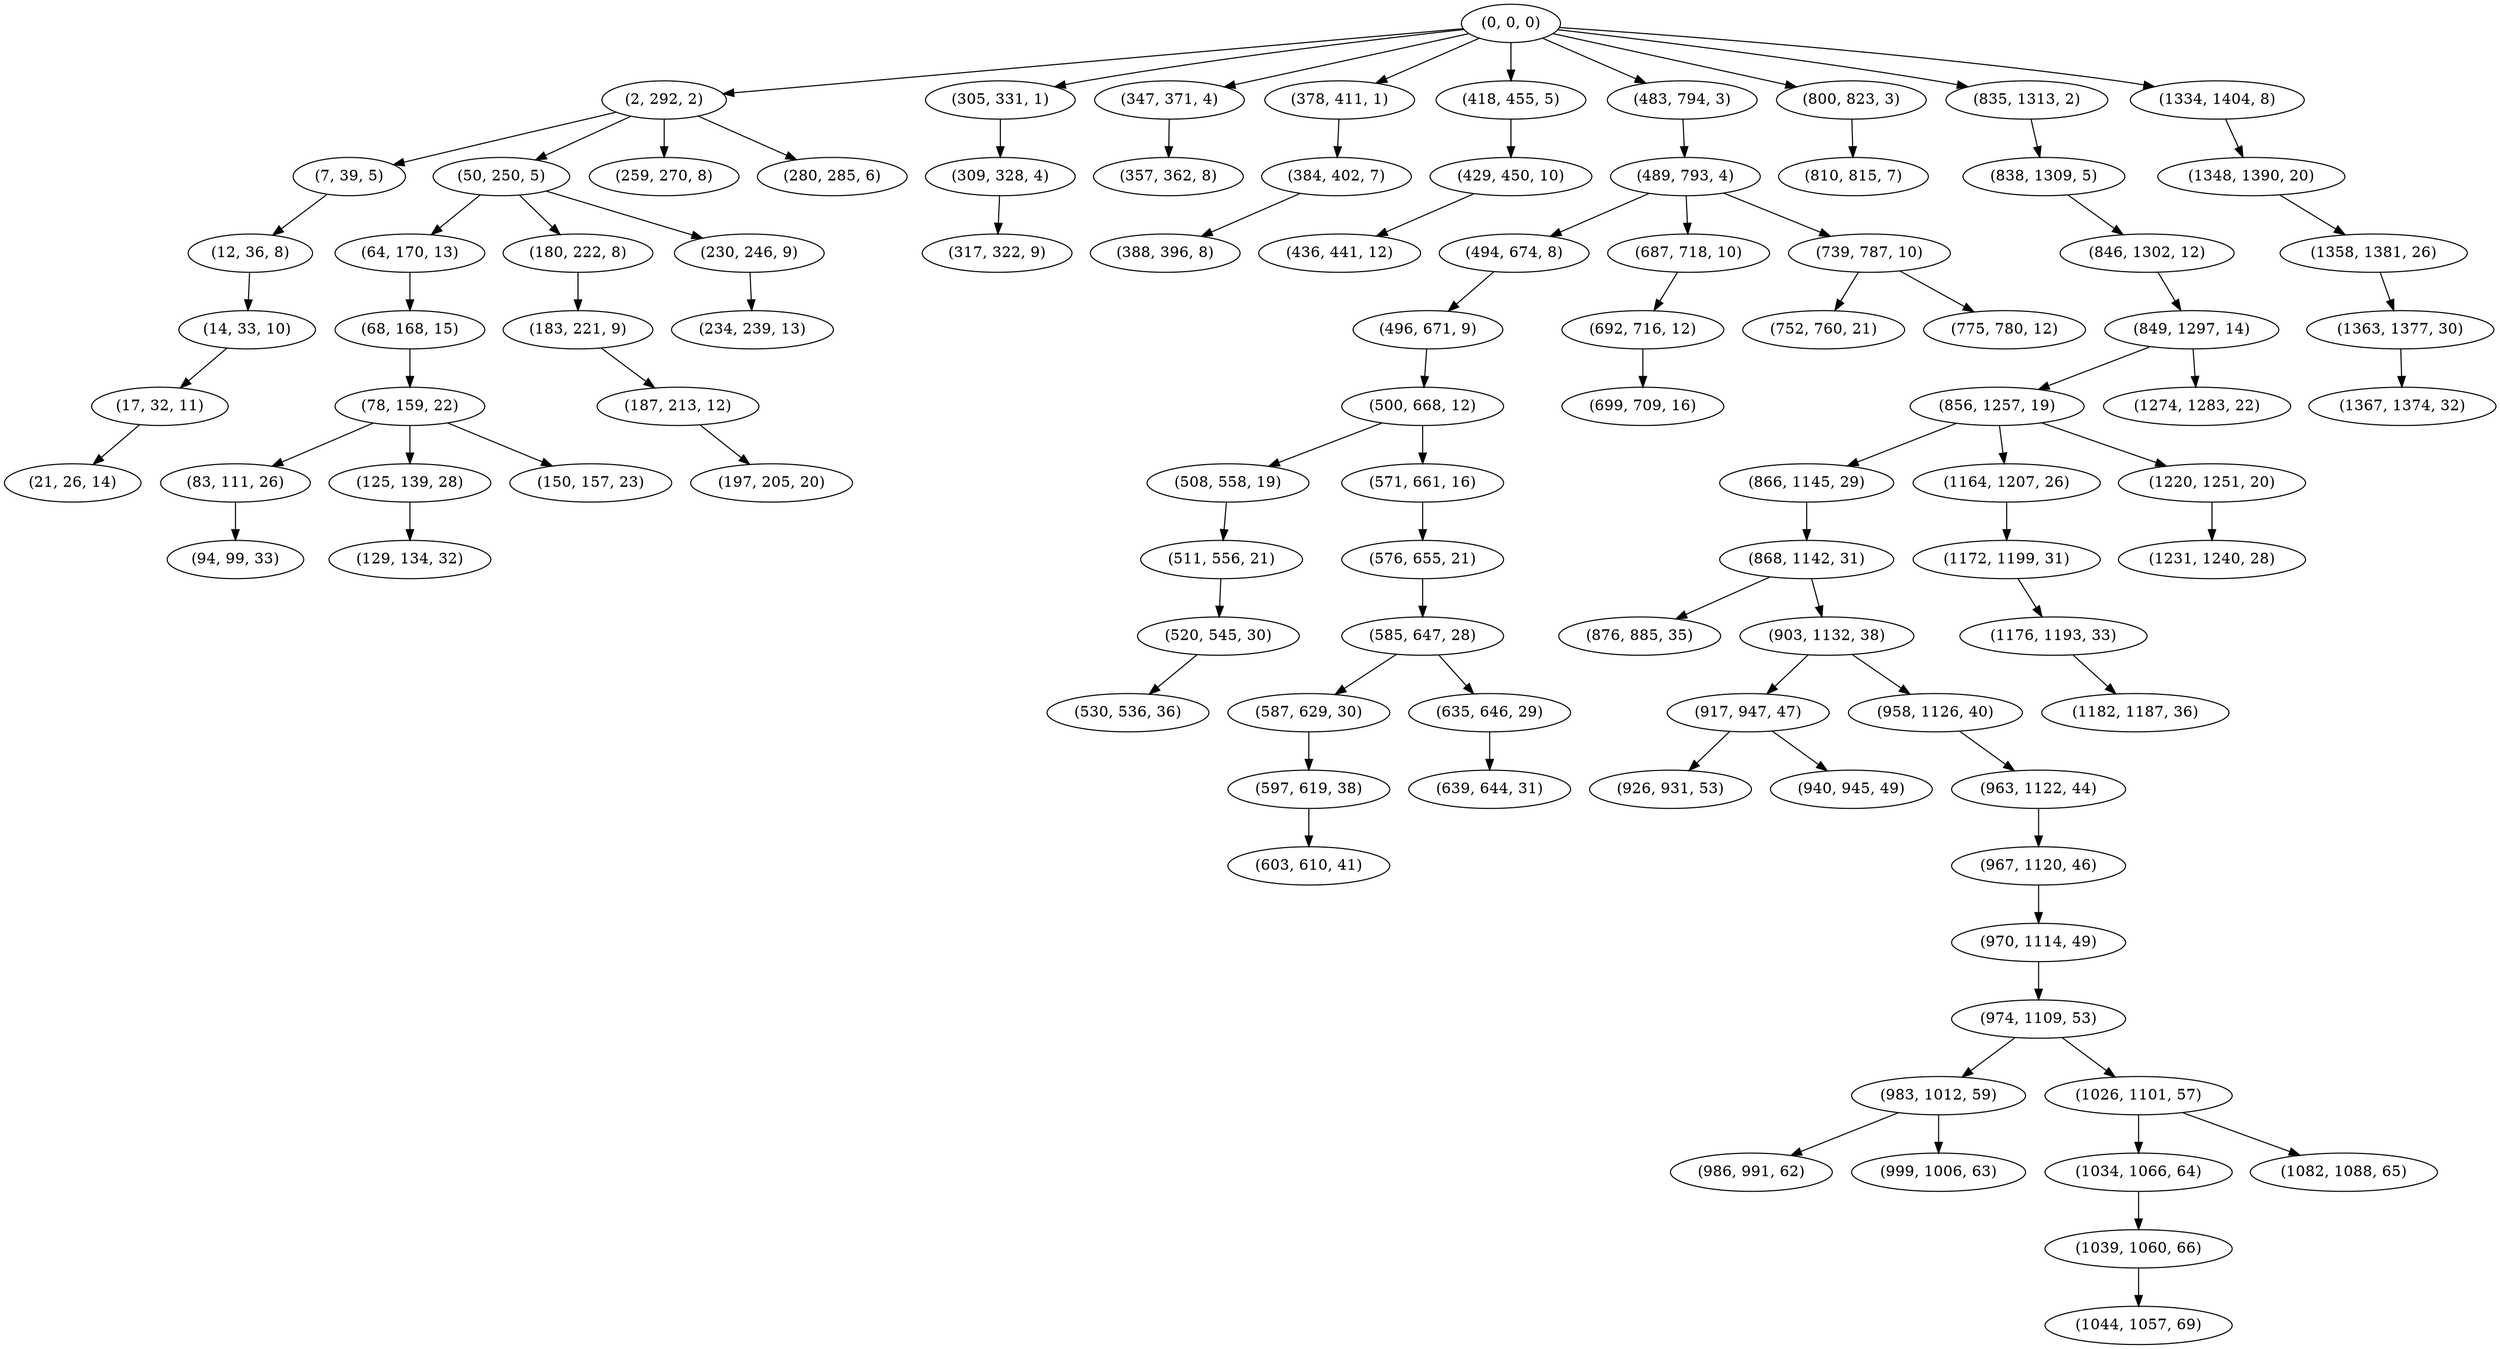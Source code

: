 digraph tree {
    "(0, 0, 0)";
    "(2, 292, 2)";
    "(7, 39, 5)";
    "(12, 36, 8)";
    "(14, 33, 10)";
    "(17, 32, 11)";
    "(21, 26, 14)";
    "(50, 250, 5)";
    "(64, 170, 13)";
    "(68, 168, 15)";
    "(78, 159, 22)";
    "(83, 111, 26)";
    "(94, 99, 33)";
    "(125, 139, 28)";
    "(129, 134, 32)";
    "(150, 157, 23)";
    "(180, 222, 8)";
    "(183, 221, 9)";
    "(187, 213, 12)";
    "(197, 205, 20)";
    "(230, 246, 9)";
    "(234, 239, 13)";
    "(259, 270, 8)";
    "(280, 285, 6)";
    "(305, 331, 1)";
    "(309, 328, 4)";
    "(317, 322, 9)";
    "(347, 371, 4)";
    "(357, 362, 8)";
    "(378, 411, 1)";
    "(384, 402, 7)";
    "(388, 396, 8)";
    "(418, 455, 5)";
    "(429, 450, 10)";
    "(436, 441, 12)";
    "(483, 794, 3)";
    "(489, 793, 4)";
    "(494, 674, 8)";
    "(496, 671, 9)";
    "(500, 668, 12)";
    "(508, 558, 19)";
    "(511, 556, 21)";
    "(520, 545, 30)";
    "(530, 536, 36)";
    "(571, 661, 16)";
    "(576, 655, 21)";
    "(585, 647, 28)";
    "(587, 629, 30)";
    "(597, 619, 38)";
    "(603, 610, 41)";
    "(635, 646, 29)";
    "(639, 644, 31)";
    "(687, 718, 10)";
    "(692, 716, 12)";
    "(699, 709, 16)";
    "(739, 787, 10)";
    "(752, 760, 21)";
    "(775, 780, 12)";
    "(800, 823, 3)";
    "(810, 815, 7)";
    "(835, 1313, 2)";
    "(838, 1309, 5)";
    "(846, 1302, 12)";
    "(849, 1297, 14)";
    "(856, 1257, 19)";
    "(866, 1145, 29)";
    "(868, 1142, 31)";
    "(876, 885, 35)";
    "(903, 1132, 38)";
    "(917, 947, 47)";
    "(926, 931, 53)";
    "(940, 945, 49)";
    "(958, 1126, 40)";
    "(963, 1122, 44)";
    "(967, 1120, 46)";
    "(970, 1114, 49)";
    "(974, 1109, 53)";
    "(983, 1012, 59)";
    "(986, 991, 62)";
    "(999, 1006, 63)";
    "(1026, 1101, 57)";
    "(1034, 1066, 64)";
    "(1039, 1060, 66)";
    "(1044, 1057, 69)";
    "(1082, 1088, 65)";
    "(1164, 1207, 26)";
    "(1172, 1199, 31)";
    "(1176, 1193, 33)";
    "(1182, 1187, 36)";
    "(1220, 1251, 20)";
    "(1231, 1240, 28)";
    "(1274, 1283, 22)";
    "(1334, 1404, 8)";
    "(1348, 1390, 20)";
    "(1358, 1381, 26)";
    "(1363, 1377, 30)";
    "(1367, 1374, 32)";
    "(0, 0, 0)" -> "(2, 292, 2)";
    "(0, 0, 0)" -> "(305, 331, 1)";
    "(0, 0, 0)" -> "(347, 371, 4)";
    "(0, 0, 0)" -> "(378, 411, 1)";
    "(0, 0, 0)" -> "(418, 455, 5)";
    "(0, 0, 0)" -> "(483, 794, 3)";
    "(0, 0, 0)" -> "(800, 823, 3)";
    "(0, 0, 0)" -> "(835, 1313, 2)";
    "(0, 0, 0)" -> "(1334, 1404, 8)";
    "(2, 292, 2)" -> "(7, 39, 5)";
    "(2, 292, 2)" -> "(50, 250, 5)";
    "(2, 292, 2)" -> "(259, 270, 8)";
    "(2, 292, 2)" -> "(280, 285, 6)";
    "(7, 39, 5)" -> "(12, 36, 8)";
    "(12, 36, 8)" -> "(14, 33, 10)";
    "(14, 33, 10)" -> "(17, 32, 11)";
    "(17, 32, 11)" -> "(21, 26, 14)";
    "(50, 250, 5)" -> "(64, 170, 13)";
    "(50, 250, 5)" -> "(180, 222, 8)";
    "(50, 250, 5)" -> "(230, 246, 9)";
    "(64, 170, 13)" -> "(68, 168, 15)";
    "(68, 168, 15)" -> "(78, 159, 22)";
    "(78, 159, 22)" -> "(83, 111, 26)";
    "(78, 159, 22)" -> "(125, 139, 28)";
    "(78, 159, 22)" -> "(150, 157, 23)";
    "(83, 111, 26)" -> "(94, 99, 33)";
    "(125, 139, 28)" -> "(129, 134, 32)";
    "(180, 222, 8)" -> "(183, 221, 9)";
    "(183, 221, 9)" -> "(187, 213, 12)";
    "(187, 213, 12)" -> "(197, 205, 20)";
    "(230, 246, 9)" -> "(234, 239, 13)";
    "(305, 331, 1)" -> "(309, 328, 4)";
    "(309, 328, 4)" -> "(317, 322, 9)";
    "(347, 371, 4)" -> "(357, 362, 8)";
    "(378, 411, 1)" -> "(384, 402, 7)";
    "(384, 402, 7)" -> "(388, 396, 8)";
    "(418, 455, 5)" -> "(429, 450, 10)";
    "(429, 450, 10)" -> "(436, 441, 12)";
    "(483, 794, 3)" -> "(489, 793, 4)";
    "(489, 793, 4)" -> "(494, 674, 8)";
    "(489, 793, 4)" -> "(687, 718, 10)";
    "(489, 793, 4)" -> "(739, 787, 10)";
    "(494, 674, 8)" -> "(496, 671, 9)";
    "(496, 671, 9)" -> "(500, 668, 12)";
    "(500, 668, 12)" -> "(508, 558, 19)";
    "(500, 668, 12)" -> "(571, 661, 16)";
    "(508, 558, 19)" -> "(511, 556, 21)";
    "(511, 556, 21)" -> "(520, 545, 30)";
    "(520, 545, 30)" -> "(530, 536, 36)";
    "(571, 661, 16)" -> "(576, 655, 21)";
    "(576, 655, 21)" -> "(585, 647, 28)";
    "(585, 647, 28)" -> "(587, 629, 30)";
    "(585, 647, 28)" -> "(635, 646, 29)";
    "(587, 629, 30)" -> "(597, 619, 38)";
    "(597, 619, 38)" -> "(603, 610, 41)";
    "(635, 646, 29)" -> "(639, 644, 31)";
    "(687, 718, 10)" -> "(692, 716, 12)";
    "(692, 716, 12)" -> "(699, 709, 16)";
    "(739, 787, 10)" -> "(752, 760, 21)";
    "(739, 787, 10)" -> "(775, 780, 12)";
    "(800, 823, 3)" -> "(810, 815, 7)";
    "(835, 1313, 2)" -> "(838, 1309, 5)";
    "(838, 1309, 5)" -> "(846, 1302, 12)";
    "(846, 1302, 12)" -> "(849, 1297, 14)";
    "(849, 1297, 14)" -> "(856, 1257, 19)";
    "(849, 1297, 14)" -> "(1274, 1283, 22)";
    "(856, 1257, 19)" -> "(866, 1145, 29)";
    "(856, 1257, 19)" -> "(1164, 1207, 26)";
    "(856, 1257, 19)" -> "(1220, 1251, 20)";
    "(866, 1145, 29)" -> "(868, 1142, 31)";
    "(868, 1142, 31)" -> "(876, 885, 35)";
    "(868, 1142, 31)" -> "(903, 1132, 38)";
    "(903, 1132, 38)" -> "(917, 947, 47)";
    "(903, 1132, 38)" -> "(958, 1126, 40)";
    "(917, 947, 47)" -> "(926, 931, 53)";
    "(917, 947, 47)" -> "(940, 945, 49)";
    "(958, 1126, 40)" -> "(963, 1122, 44)";
    "(963, 1122, 44)" -> "(967, 1120, 46)";
    "(967, 1120, 46)" -> "(970, 1114, 49)";
    "(970, 1114, 49)" -> "(974, 1109, 53)";
    "(974, 1109, 53)" -> "(983, 1012, 59)";
    "(974, 1109, 53)" -> "(1026, 1101, 57)";
    "(983, 1012, 59)" -> "(986, 991, 62)";
    "(983, 1012, 59)" -> "(999, 1006, 63)";
    "(1026, 1101, 57)" -> "(1034, 1066, 64)";
    "(1026, 1101, 57)" -> "(1082, 1088, 65)";
    "(1034, 1066, 64)" -> "(1039, 1060, 66)";
    "(1039, 1060, 66)" -> "(1044, 1057, 69)";
    "(1164, 1207, 26)" -> "(1172, 1199, 31)";
    "(1172, 1199, 31)" -> "(1176, 1193, 33)";
    "(1176, 1193, 33)" -> "(1182, 1187, 36)";
    "(1220, 1251, 20)" -> "(1231, 1240, 28)";
    "(1334, 1404, 8)" -> "(1348, 1390, 20)";
    "(1348, 1390, 20)" -> "(1358, 1381, 26)";
    "(1358, 1381, 26)" -> "(1363, 1377, 30)";
    "(1363, 1377, 30)" -> "(1367, 1374, 32)";
}
